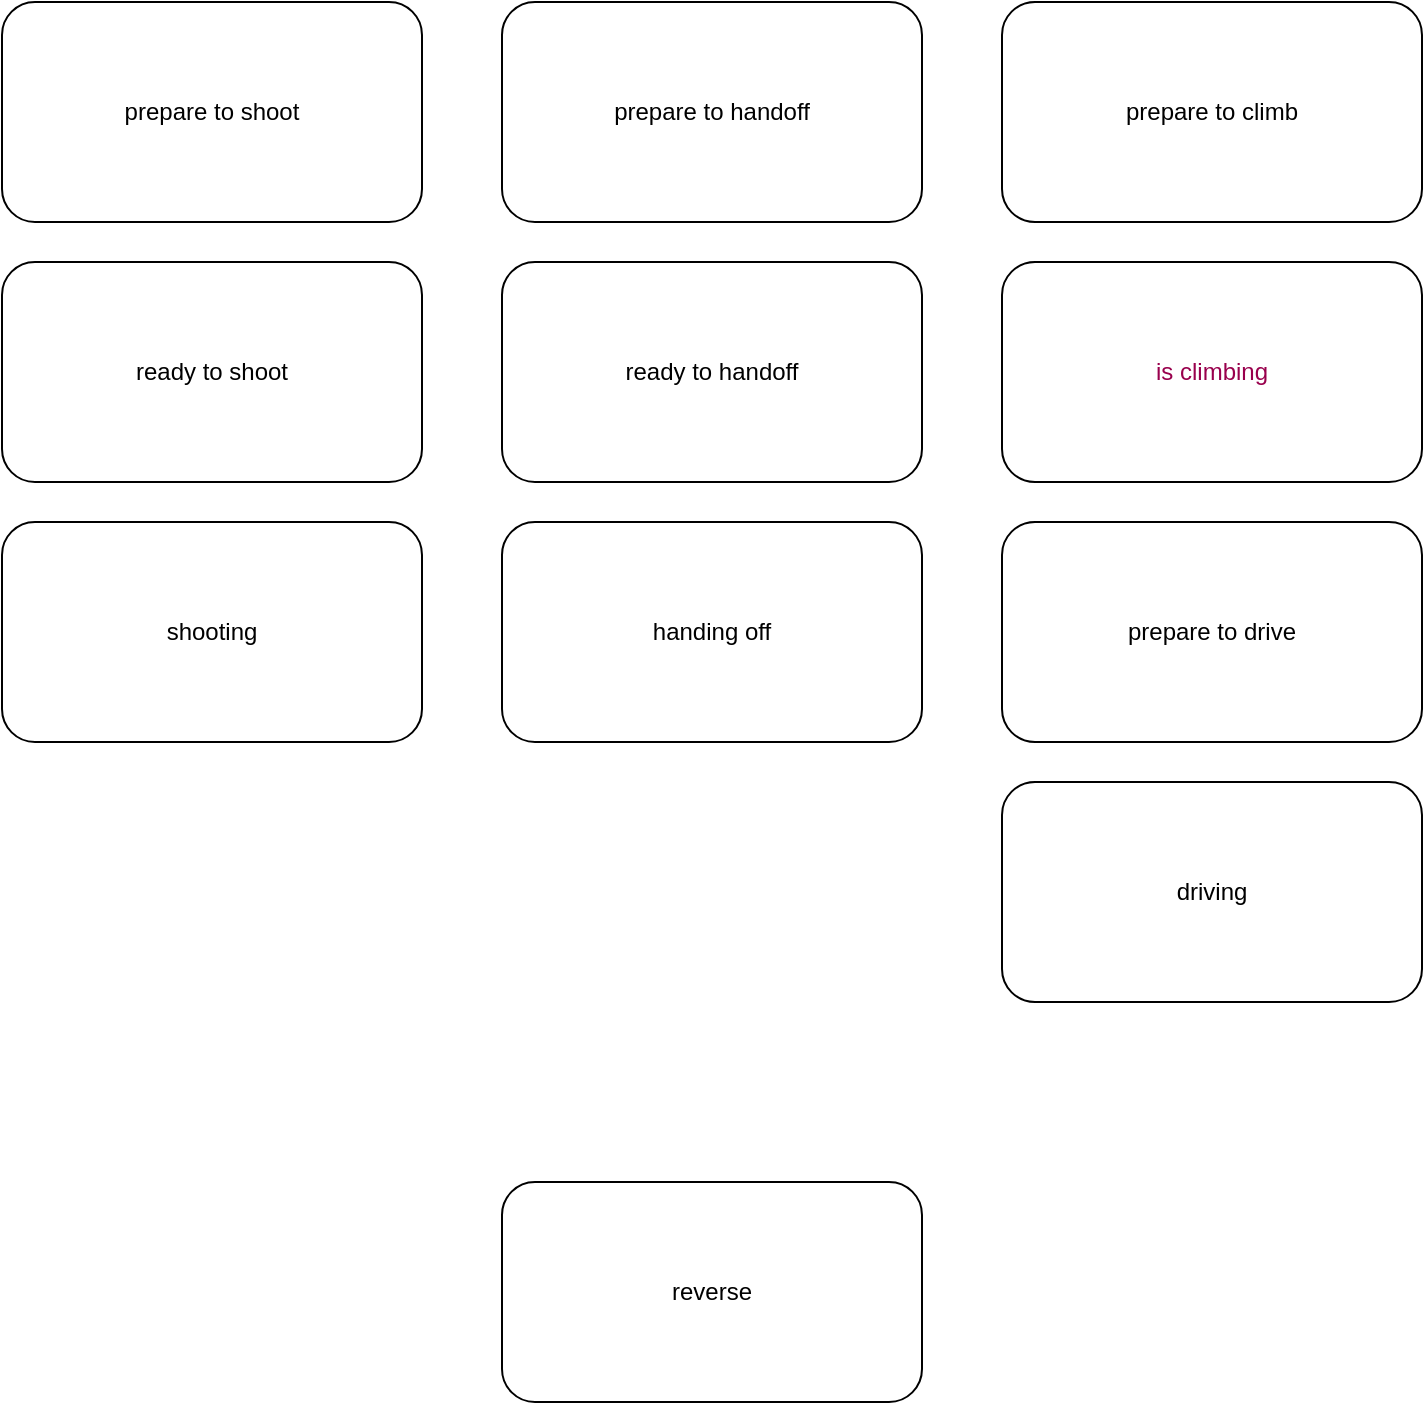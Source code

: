 <mxfile version="22.1.21" type="github">
  <diagram name="Page-1" id="G63Jx9XFbe4Q4K82k8r4">
    <mxGraphModel dx="984" dy="929" grid="1" gridSize="10" guides="1" tooltips="1" connect="1" arrows="1" fold="1" page="1" pageScale="1" pageWidth="850" pageHeight="1100" math="0" shadow="0">
      <root>
        <mxCell id="0" />
        <mxCell id="1" parent="0" />
        <mxCell id="zvF68lXvf7BZl_Omjtcy-1" value="prepare to shoot" style="rounded=1;whiteSpace=wrap;html=1;" vertex="1" parent="1">
          <mxGeometry x="50" y="100" width="210" height="110" as="geometry" />
        </mxCell>
        <mxCell id="zvF68lXvf7BZl_Omjtcy-2" value="ready to shoot" style="rounded=1;whiteSpace=wrap;html=1;" vertex="1" parent="1">
          <mxGeometry x="50" y="230" width="210" height="110" as="geometry" />
        </mxCell>
        <mxCell id="zvF68lXvf7BZl_Omjtcy-3" value="shooting" style="rounded=1;whiteSpace=wrap;html=1;" vertex="1" parent="1">
          <mxGeometry x="50" y="360" width="210" height="110" as="geometry" />
        </mxCell>
        <mxCell id="zvF68lXvf7BZl_Omjtcy-4" value="prepare to handoff" style="rounded=1;whiteSpace=wrap;html=1;" vertex="1" parent="1">
          <mxGeometry x="300" y="100" width="210" height="110" as="geometry" />
        </mxCell>
        <mxCell id="zvF68lXvf7BZl_Omjtcy-5" value="ready to handoff" style="rounded=1;whiteSpace=wrap;html=1;" vertex="1" parent="1">
          <mxGeometry x="300" y="230" width="210" height="110" as="geometry" />
        </mxCell>
        <mxCell id="zvF68lXvf7BZl_Omjtcy-6" value="handing off" style="rounded=1;whiteSpace=wrap;html=1;" vertex="1" parent="1">
          <mxGeometry x="300" y="360" width="210" height="110" as="geometry" />
        </mxCell>
        <mxCell id="zvF68lXvf7BZl_Omjtcy-7" value="prepare to climb" style="rounded=1;whiteSpace=wrap;html=1;" vertex="1" parent="1">
          <mxGeometry x="550" y="100" width="210" height="110" as="geometry" />
        </mxCell>
        <mxCell id="zvF68lXvf7BZl_Omjtcy-8" value="&lt;font color=&quot;#99004d&quot;&gt;is climbing&lt;/font&gt;" style="rounded=1;whiteSpace=wrap;html=1;" vertex="1" parent="1">
          <mxGeometry x="550" y="230" width="210" height="110" as="geometry" />
        </mxCell>
        <mxCell id="zvF68lXvf7BZl_Omjtcy-9" value="prepare to drive" style="rounded=1;whiteSpace=wrap;html=1;" vertex="1" parent="1">
          <mxGeometry x="550" y="360" width="210" height="110" as="geometry" />
        </mxCell>
        <mxCell id="zvF68lXvf7BZl_Omjtcy-10" value="driving" style="rounded=1;whiteSpace=wrap;html=1;" vertex="1" parent="1">
          <mxGeometry x="550" y="490" width="210" height="110" as="geometry" />
        </mxCell>
        <mxCell id="zvF68lXvf7BZl_Omjtcy-11" value="reverse" style="rounded=1;whiteSpace=wrap;html=1;" vertex="1" parent="1">
          <mxGeometry x="300" y="690" width="210" height="110" as="geometry" />
        </mxCell>
      </root>
    </mxGraphModel>
  </diagram>
</mxfile>
